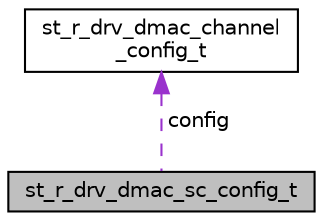 digraph "st_r_drv_dmac_sc_config_t"
{
 // LATEX_PDF_SIZE
  edge [fontname="Helvetica",fontsize="10",labelfontname="Helvetica",labelfontsize="10"];
  node [fontname="Helvetica",fontsize="10",shape=record];
  Node1 [label="st_r_drv_dmac_sc_config_t",height=0.2,width=0.4,color="black", fillcolor="grey75", style="filled", fontcolor="black",tooltip=" "];
  Node2 -> Node1 [dir="back",color="darkorchid3",fontsize="10",style="dashed",label=" config" ,fontname="Helvetica"];
  Node2 [label="st_r_drv_dmac_channel\l_config_t",height=0.2,width=0.4,color="black", fillcolor="white", style="filled",URL="$d5/d1c/structst__r__drv__dmac__channel__config__t.html",tooltip=" "];
}
